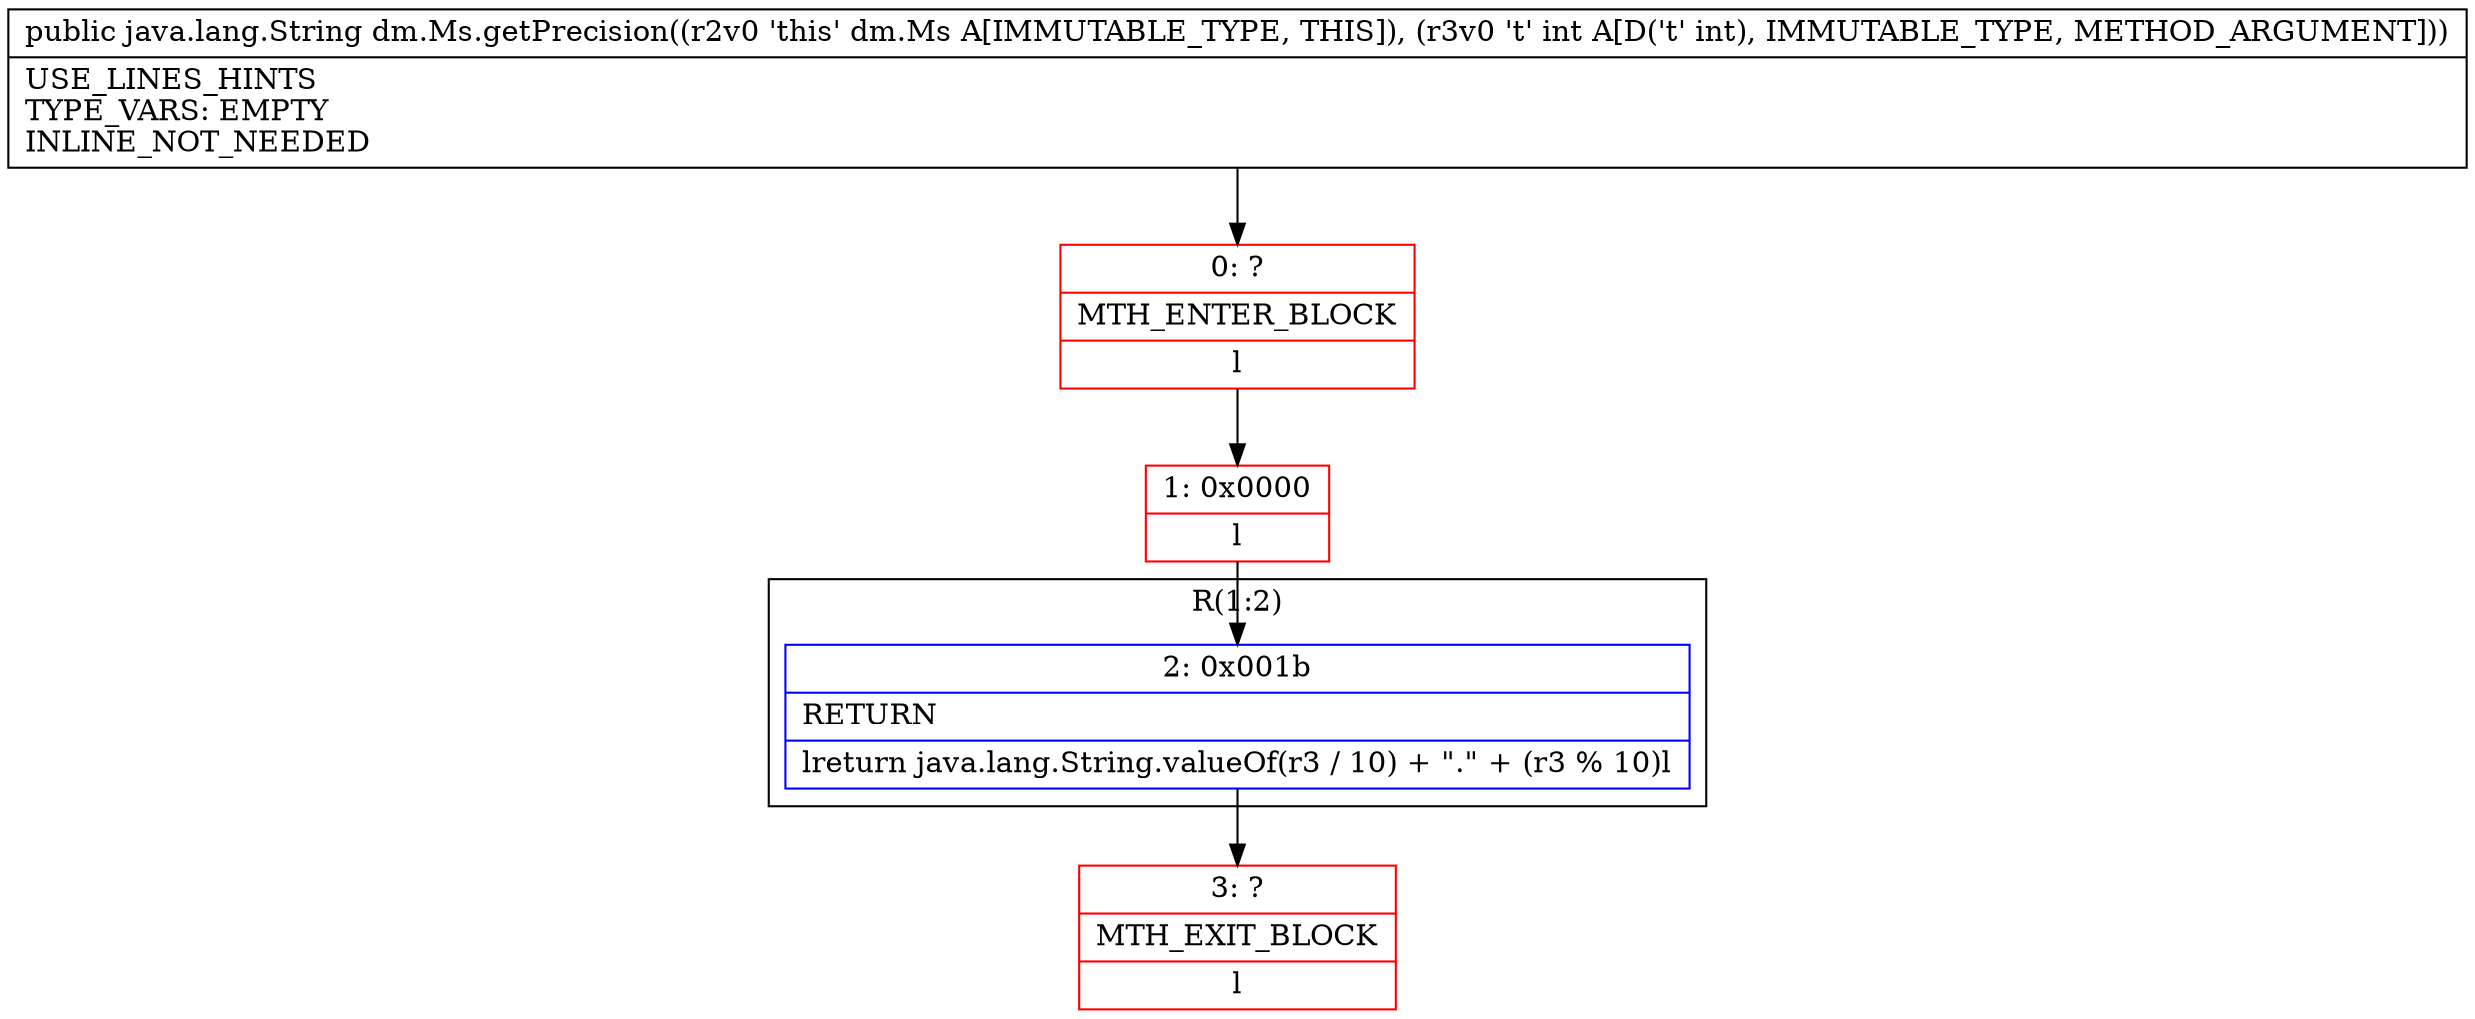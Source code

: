 digraph "CFG fordm.Ms.getPrecision(I)Ljava\/lang\/String;" {
subgraph cluster_Region_1796039107 {
label = "R(1:2)";
node [shape=record,color=blue];
Node_2 [shape=record,label="{2\:\ 0x001b|RETURN\l|lreturn java.lang.String.valueOf(r3 \/ 10) + \".\" + (r3 % 10)l}"];
}
Node_0 [shape=record,color=red,label="{0\:\ ?|MTH_ENTER_BLOCK\l|l}"];
Node_1 [shape=record,color=red,label="{1\:\ 0x0000|l}"];
Node_3 [shape=record,color=red,label="{3\:\ ?|MTH_EXIT_BLOCK\l|l}"];
MethodNode[shape=record,label="{public java.lang.String dm.Ms.getPrecision((r2v0 'this' dm.Ms A[IMMUTABLE_TYPE, THIS]), (r3v0 't' int A[D('t' int), IMMUTABLE_TYPE, METHOD_ARGUMENT]))  | USE_LINES_HINTS\lTYPE_VARS: EMPTY\lINLINE_NOT_NEEDED\l}"];
MethodNode -> Node_0;
Node_2 -> Node_3;
Node_0 -> Node_1;
Node_1 -> Node_2;
}

